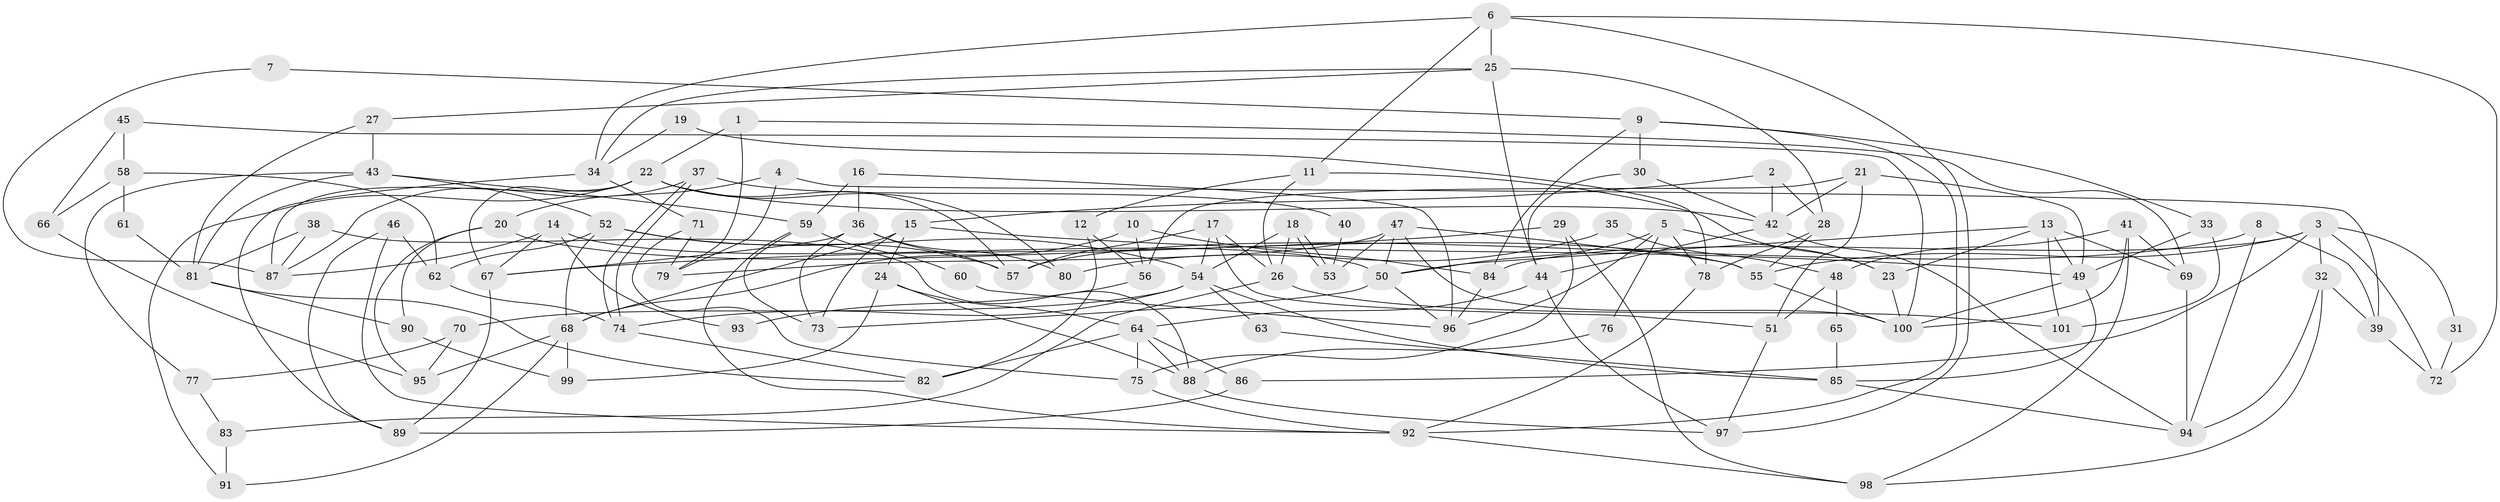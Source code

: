 // coarse degree distribution, {3: 0.19047619047619047, 7: 0.15873015873015872, 8: 0.06349206349206349, 5: 0.12698412698412698, 6: 0.19047619047619047, 4: 0.19047619047619047, 10: 0.015873015873015872, 2: 0.06349206349206349}
// Generated by graph-tools (version 1.1) at 2025/52/02/27/25 19:52:08]
// undirected, 101 vertices, 202 edges
graph export_dot {
graph [start="1"]
  node [color=gray90,style=filled];
  1;
  2;
  3;
  4;
  5;
  6;
  7;
  8;
  9;
  10;
  11;
  12;
  13;
  14;
  15;
  16;
  17;
  18;
  19;
  20;
  21;
  22;
  23;
  24;
  25;
  26;
  27;
  28;
  29;
  30;
  31;
  32;
  33;
  34;
  35;
  36;
  37;
  38;
  39;
  40;
  41;
  42;
  43;
  44;
  45;
  46;
  47;
  48;
  49;
  50;
  51;
  52;
  53;
  54;
  55;
  56;
  57;
  58;
  59;
  60;
  61;
  62;
  63;
  64;
  65;
  66;
  67;
  68;
  69;
  70;
  71;
  72;
  73;
  74;
  75;
  76;
  77;
  78;
  79;
  80;
  81;
  82;
  83;
  84;
  85;
  86;
  87;
  88;
  89;
  90;
  91;
  92;
  93;
  94;
  95;
  96;
  97;
  98;
  99;
  100;
  101;
  1 -- 79;
  1 -- 22;
  1 -- 69;
  2 -- 42;
  2 -- 28;
  2 -- 15;
  3 -- 55;
  3 -- 72;
  3 -- 31;
  3 -- 32;
  3 -- 84;
  3 -- 86;
  4 -- 79;
  4 -- 39;
  4 -- 20;
  5 -- 96;
  5 -- 78;
  5 -- 23;
  5 -- 50;
  5 -- 76;
  6 -- 34;
  6 -- 25;
  6 -- 11;
  6 -- 72;
  6 -- 97;
  7 -- 87;
  7 -- 9;
  8 -- 57;
  8 -- 94;
  8 -- 39;
  9 -- 92;
  9 -- 84;
  9 -- 30;
  9 -- 33;
  10 -- 56;
  10 -- 68;
  10 -- 84;
  11 -- 26;
  11 -- 12;
  11 -- 23;
  12 -- 82;
  12 -- 56;
  13 -- 50;
  13 -- 23;
  13 -- 49;
  13 -- 69;
  13 -- 101;
  14 -- 50;
  14 -- 67;
  14 -- 87;
  14 -- 93;
  15 -- 73;
  15 -- 24;
  15 -- 49;
  15 -- 68;
  16 -- 59;
  16 -- 96;
  16 -- 36;
  17 -- 51;
  17 -- 26;
  17 -- 54;
  17 -- 57;
  18 -- 53;
  18 -- 53;
  18 -- 54;
  18 -- 26;
  19 -- 78;
  19 -- 34;
  20 -- 55;
  20 -- 90;
  20 -- 95;
  21 -- 49;
  21 -- 42;
  21 -- 51;
  21 -- 56;
  22 -- 67;
  22 -- 42;
  22 -- 57;
  22 -- 80;
  22 -- 87;
  22 -- 91;
  23 -- 100;
  24 -- 64;
  24 -- 88;
  24 -- 99;
  25 -- 44;
  25 -- 27;
  25 -- 28;
  25 -- 34;
  26 -- 101;
  26 -- 83;
  27 -- 43;
  27 -- 81;
  28 -- 55;
  28 -- 78;
  29 -- 98;
  29 -- 67;
  29 -- 75;
  30 -- 44;
  30 -- 42;
  31 -- 72;
  32 -- 94;
  32 -- 39;
  32 -- 98;
  33 -- 49;
  33 -- 101;
  34 -- 89;
  34 -- 71;
  35 -- 80;
  35 -- 48;
  36 -- 57;
  36 -- 67;
  36 -- 73;
  36 -- 80;
  37 -- 87;
  37 -- 74;
  37 -- 74;
  37 -- 40;
  38 -- 81;
  38 -- 87;
  38 -- 88;
  39 -- 72;
  40 -- 53;
  41 -- 69;
  41 -- 100;
  41 -- 48;
  41 -- 98;
  42 -- 94;
  42 -- 44;
  43 -- 81;
  43 -- 52;
  43 -- 59;
  43 -- 77;
  44 -- 97;
  44 -- 64;
  45 -- 66;
  45 -- 100;
  45 -- 58;
  46 -- 92;
  46 -- 62;
  46 -- 89;
  47 -- 100;
  47 -- 50;
  47 -- 53;
  47 -- 55;
  47 -- 79;
  48 -- 51;
  48 -- 65;
  49 -- 85;
  49 -- 100;
  50 -- 73;
  50 -- 96;
  51 -- 97;
  52 -- 54;
  52 -- 57;
  52 -- 62;
  52 -- 68;
  54 -- 70;
  54 -- 63;
  54 -- 74;
  54 -- 85;
  55 -- 100;
  56 -- 93;
  58 -- 62;
  58 -- 61;
  58 -- 66;
  59 -- 92;
  59 -- 60;
  59 -- 73;
  60 -- 96;
  61 -- 81;
  62 -- 74;
  63 -- 85;
  64 -- 88;
  64 -- 75;
  64 -- 82;
  64 -- 86;
  65 -- 85;
  66 -- 95;
  67 -- 89;
  68 -- 91;
  68 -- 95;
  68 -- 99;
  69 -- 94;
  70 -- 77;
  70 -- 95;
  71 -- 75;
  71 -- 79;
  74 -- 82;
  75 -- 92;
  76 -- 88;
  77 -- 83;
  78 -- 92;
  81 -- 82;
  81 -- 90;
  83 -- 91;
  84 -- 96;
  85 -- 94;
  86 -- 89;
  88 -- 97;
  90 -- 99;
  92 -- 98;
}
